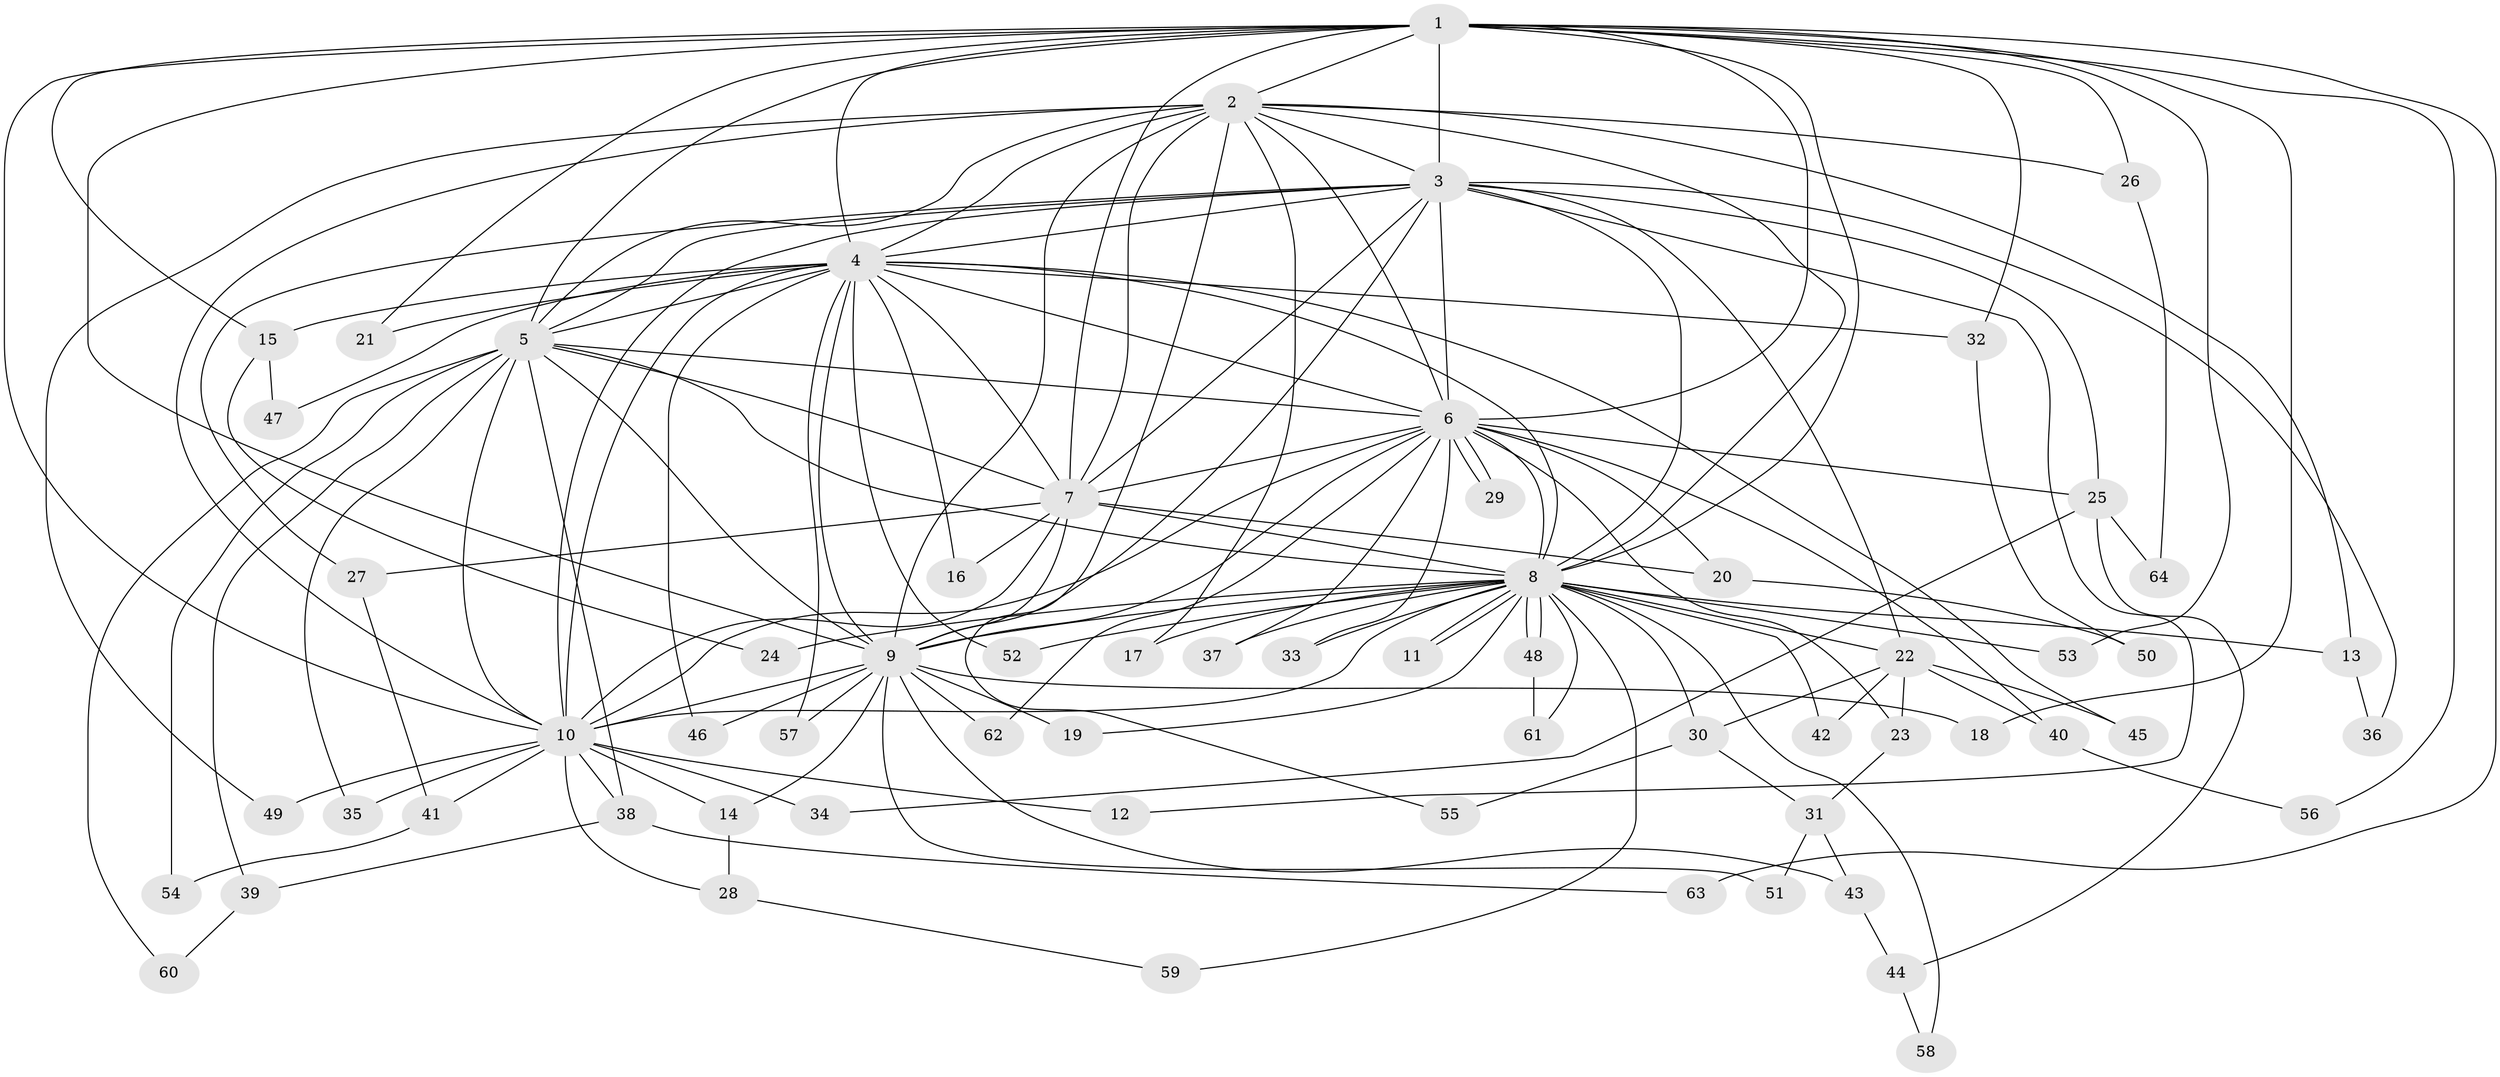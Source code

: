 // coarse degree distribution, {17: 0.041666666666666664, 13: 0.041666666666666664, 14: 0.041666666666666664, 11: 0.020833333333333332, 23: 0.020833333333333332, 15: 0.020833333333333332, 2: 0.5208333333333334, 3: 0.1875, 6: 0.020833333333333332, 4: 0.041666666666666664, 1: 0.020833333333333332, 5: 0.020833333333333332}
// Generated by graph-tools (version 1.1) at 2025/51/02/27/25 19:51:45]
// undirected, 64 vertices, 153 edges
graph export_dot {
graph [start="1"]
  node [color=gray90,style=filled];
  1;
  2;
  3;
  4;
  5;
  6;
  7;
  8;
  9;
  10;
  11;
  12;
  13;
  14;
  15;
  16;
  17;
  18;
  19;
  20;
  21;
  22;
  23;
  24;
  25;
  26;
  27;
  28;
  29;
  30;
  31;
  32;
  33;
  34;
  35;
  36;
  37;
  38;
  39;
  40;
  41;
  42;
  43;
  44;
  45;
  46;
  47;
  48;
  49;
  50;
  51;
  52;
  53;
  54;
  55;
  56;
  57;
  58;
  59;
  60;
  61;
  62;
  63;
  64;
  1 -- 2;
  1 -- 3;
  1 -- 4;
  1 -- 5;
  1 -- 6;
  1 -- 7;
  1 -- 8;
  1 -- 9;
  1 -- 10;
  1 -- 15;
  1 -- 18;
  1 -- 21;
  1 -- 26;
  1 -- 32;
  1 -- 53;
  1 -- 56;
  1 -- 63;
  2 -- 3;
  2 -- 4;
  2 -- 5;
  2 -- 6;
  2 -- 7;
  2 -- 8;
  2 -- 9;
  2 -- 10;
  2 -- 13;
  2 -- 17;
  2 -- 26;
  2 -- 49;
  2 -- 55;
  3 -- 4;
  3 -- 5;
  3 -- 6;
  3 -- 7;
  3 -- 8;
  3 -- 9;
  3 -- 10;
  3 -- 12;
  3 -- 22;
  3 -- 25;
  3 -- 27;
  3 -- 36;
  4 -- 5;
  4 -- 6;
  4 -- 7;
  4 -- 8;
  4 -- 9;
  4 -- 10;
  4 -- 15;
  4 -- 16;
  4 -- 21;
  4 -- 32;
  4 -- 45;
  4 -- 46;
  4 -- 47;
  4 -- 52;
  4 -- 57;
  5 -- 6;
  5 -- 7;
  5 -- 8;
  5 -- 9;
  5 -- 10;
  5 -- 35;
  5 -- 38;
  5 -- 39;
  5 -- 54;
  5 -- 60;
  6 -- 7;
  6 -- 8;
  6 -- 9;
  6 -- 10;
  6 -- 20;
  6 -- 23;
  6 -- 25;
  6 -- 29;
  6 -- 29;
  6 -- 33;
  6 -- 37;
  6 -- 40;
  6 -- 62;
  7 -- 8;
  7 -- 9;
  7 -- 10;
  7 -- 16;
  7 -- 20;
  7 -- 27;
  8 -- 9;
  8 -- 10;
  8 -- 11;
  8 -- 11;
  8 -- 13;
  8 -- 17;
  8 -- 19;
  8 -- 22;
  8 -- 24;
  8 -- 30;
  8 -- 33;
  8 -- 37;
  8 -- 42;
  8 -- 48;
  8 -- 48;
  8 -- 52;
  8 -- 53;
  8 -- 58;
  8 -- 59;
  8 -- 61;
  9 -- 10;
  9 -- 14;
  9 -- 18;
  9 -- 19;
  9 -- 43;
  9 -- 46;
  9 -- 51;
  9 -- 57;
  9 -- 62;
  10 -- 12;
  10 -- 14;
  10 -- 28;
  10 -- 34;
  10 -- 35;
  10 -- 38;
  10 -- 41;
  10 -- 49;
  13 -- 36;
  14 -- 28;
  15 -- 24;
  15 -- 47;
  20 -- 50;
  22 -- 23;
  22 -- 30;
  22 -- 40;
  22 -- 42;
  22 -- 45;
  23 -- 31;
  25 -- 34;
  25 -- 44;
  25 -- 64;
  26 -- 64;
  27 -- 41;
  28 -- 59;
  30 -- 31;
  30 -- 55;
  31 -- 43;
  31 -- 51;
  32 -- 50;
  38 -- 39;
  38 -- 63;
  39 -- 60;
  40 -- 56;
  41 -- 54;
  43 -- 44;
  44 -- 58;
  48 -- 61;
}

